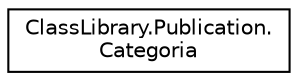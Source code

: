 digraph "Representación gráfica de la clase"
{
 // INTERACTIVE_SVG=YES
 // LATEX_PDF_SIZE
  edge [fontname="Helvetica",fontsize="10",labelfontname="Helvetica",labelfontsize="10"];
  node [fontname="Helvetica",fontsize="10",shape=record];
  rankdir="LR";
  Node0 [label="ClassLibrary.Publication.\lCategoria",height=0.2,width=0.4,color="black", fillcolor="white", style="filled",URL="$classClassLibrary_1_1Publication_1_1Categoria.html",tooltip="Instancia de las categorias posibles para Residuo."];
}
